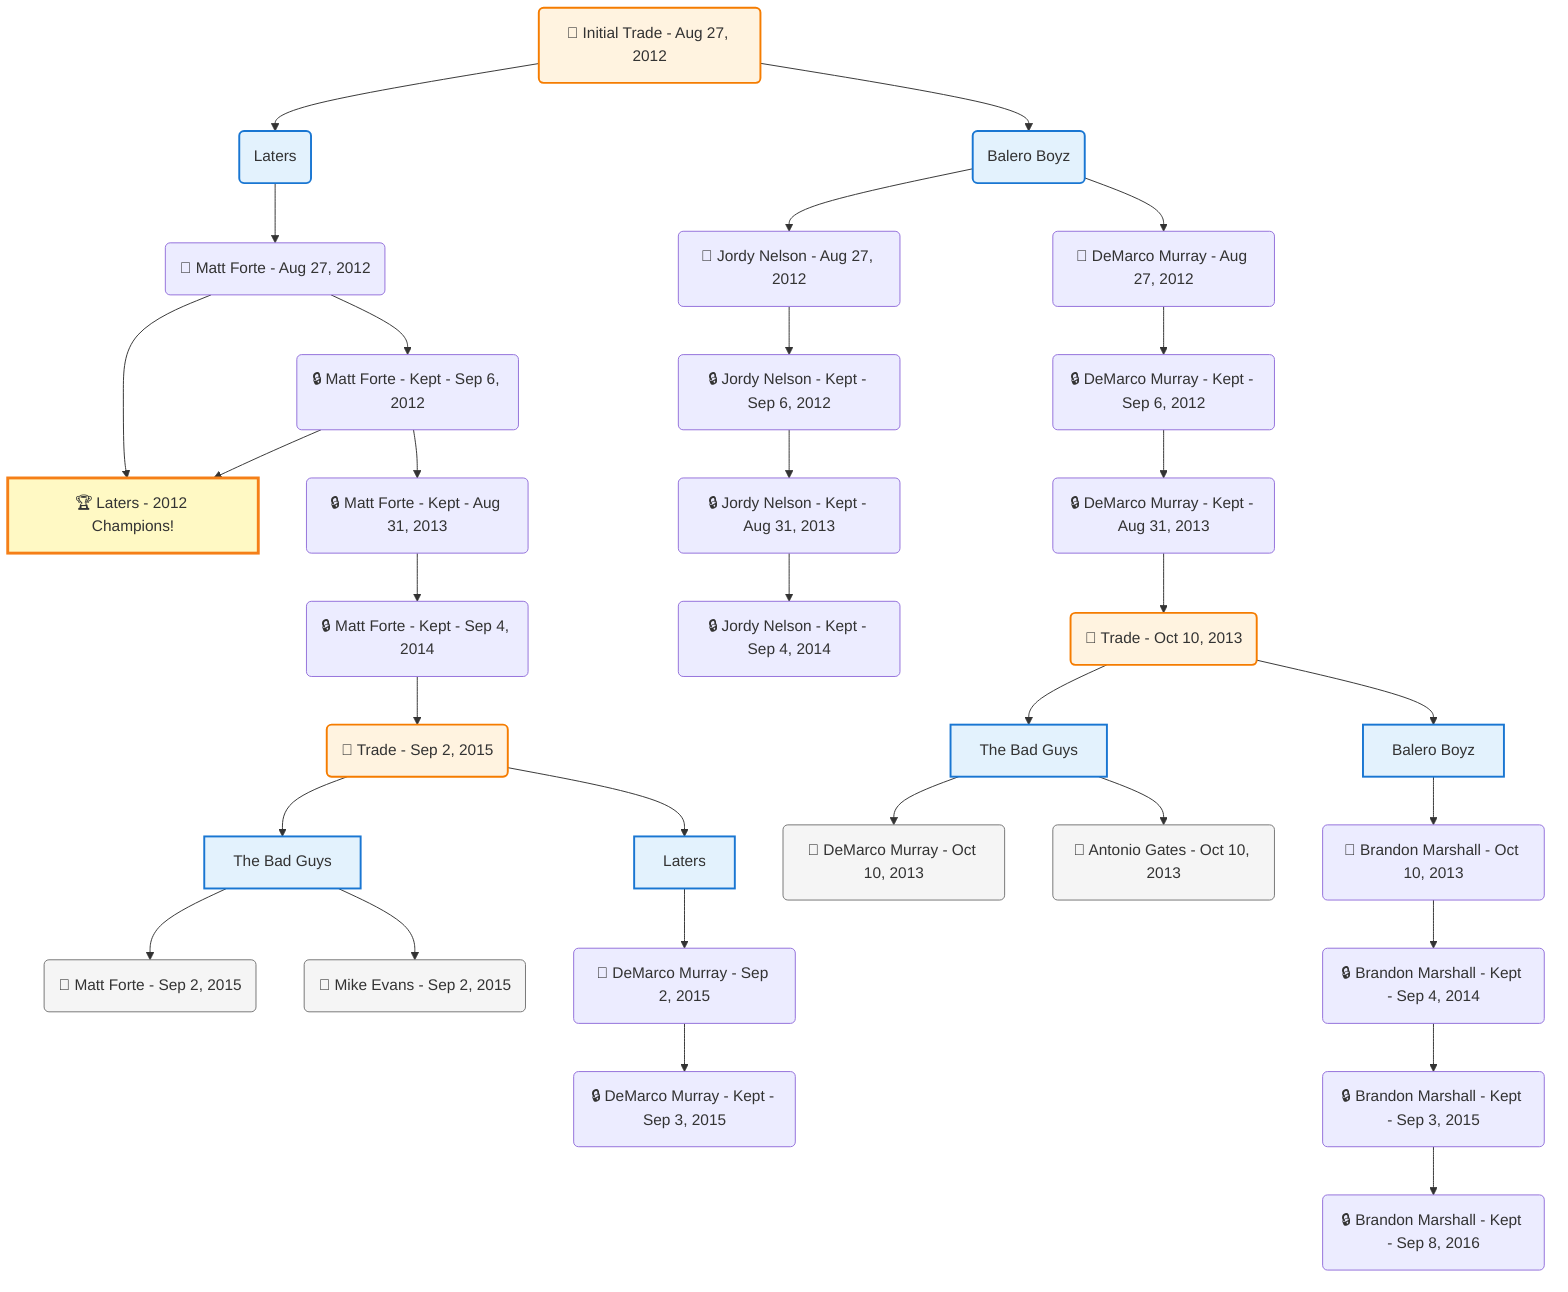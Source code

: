 flowchart TD

    TRADE_MAIN("🔄 Initial Trade - Aug 27, 2012")
    TEAM_1("Laters")
    TEAM_2("Balero Boyz")
    NODE_e6e4a169-61af-4054-852d-2a4abc903448("🔄 Matt Forte - Aug 27, 2012")
    CHAMP_825928a9-7194-43aa-b7ae-fc78c2510b16_2012["🏆 Laters - 2012 Champions!"]
    NODE_00b6b2ff-4a7e-452f-87c4-640ee00693c5("🔒 Matt Forte - Kept - Sep 6, 2012")
    NODE_6719d7a8-f541-4f0b-8ce6-aaa17902f06e("🔒 Matt Forte - Kept - Aug 31, 2013")
    NODE_c8e9c8f1-62a2-4bd6-a32f-95afb17cea3d("🔒 Matt Forte - Kept - Sep 4, 2014")
    TRADE_010a40ad-8d41-4e6b-8d47-6fc59b9e957e_3("🔄 Trade - Sep 2, 2015")
    TEAM_b2220d1a-ff75-4622-9757-09978901110f_4["The Bad Guys"]
    NODE_dcd01172-2bef-4dc5-abd7-0eccecc83647("🔄 Matt Forte - Sep 2, 2015")
    NODE_be7b4e4f-e076-4723-be82-ca938ed204cf("🔄 Mike Evans - Sep 2, 2015")
    TEAM_825928a9-7194-43aa-b7ae-fc78c2510b16_5["Laters"]
    NODE_315dcdec-74d4-409e-a6de-7faeccc194c9("🔄 DeMarco Murray - Sep 2, 2015")
    NODE_ab0c3e9a-e897-4d7e-a4e0-5053b5a64638("🔒 DeMarco Murray - Kept - Sep 3, 2015")
    NODE_0c9d0df5-dd80-4122-8ebd-e185f5d4f7ba("🔄 Jordy Nelson - Aug 27, 2012")
    NODE_ed565276-0920-407f-9107-4a113829d1ba("🔒 Jordy Nelson - Kept - Sep 6, 2012")
    NODE_657518bd-043c-418d-9bc1-456a08202ed7("🔒 Jordy Nelson - Kept - Aug 31, 2013")
    NODE_fbf34d00-3e93-4641-ae56-95a54a509793("🔒 Jordy Nelson - Kept - Sep 4, 2014")
    NODE_f2f056ef-bf0e-4ddd-933f-f71d80708002("🔄 DeMarco Murray - Aug 27, 2012")
    NODE_3a2281f3-b7d4-4169-920d-eb4e2914f43b("🔒 DeMarco Murray - Kept - Sep 6, 2012")
    NODE_12df4827-9f45-4daa-ad50-8ba55e9daee6("🔒 DeMarco Murray - Kept - Aug 31, 2013")
    TRADE_6cd59f86-7cf4-4c9b-b198-7235add4b0ea_6("🔄 Trade - Oct 10, 2013")
    TEAM_b2220d1a-ff75-4622-9757-09978901110f_7["The Bad Guys"]
    NODE_c342e257-bce7-4d20-b0e1-b93f656fd37d("🔄 DeMarco Murray - Oct 10, 2013")
    NODE_66533ce7-e424-4db9-b1e6-69d2793fbf37("🔄 Antonio Gates - Oct 10, 2013")
    TEAM_2feaf03e-fb22-498e-ac8f-e596b6ba7810_8["Balero Boyz"]
    NODE_118e32c0-67e9-4389-a4ee-c08ac6807fae("🔄 Brandon Marshall - Oct 10, 2013")
    NODE_92c37598-7382-4b39-9000-5d1c3f39f94d("🔒 Brandon Marshall - Kept - Sep 4, 2014")
    NODE_4cce0e57-7dc5-4594-bee2-7c0628468f55("🔒 Brandon Marshall - Kept - Sep 3, 2015")
    NODE_033d402e-8eeb-4c06-bd26-c690226fe23a("🔒 Brandon Marshall - Kept - Sep 8, 2016")

    TRADE_MAIN --> TEAM_1
    TRADE_MAIN --> TEAM_2
    TEAM_1 --> NODE_e6e4a169-61af-4054-852d-2a4abc903448
    NODE_e6e4a169-61af-4054-852d-2a4abc903448 --> CHAMP_825928a9-7194-43aa-b7ae-fc78c2510b16_2012
    NODE_e6e4a169-61af-4054-852d-2a4abc903448 --> NODE_00b6b2ff-4a7e-452f-87c4-640ee00693c5
    NODE_00b6b2ff-4a7e-452f-87c4-640ee00693c5 --> CHAMP_825928a9-7194-43aa-b7ae-fc78c2510b16_2012
    NODE_00b6b2ff-4a7e-452f-87c4-640ee00693c5 --> NODE_6719d7a8-f541-4f0b-8ce6-aaa17902f06e
    NODE_6719d7a8-f541-4f0b-8ce6-aaa17902f06e --> NODE_c8e9c8f1-62a2-4bd6-a32f-95afb17cea3d
    NODE_c8e9c8f1-62a2-4bd6-a32f-95afb17cea3d --> TRADE_010a40ad-8d41-4e6b-8d47-6fc59b9e957e_3
    TRADE_010a40ad-8d41-4e6b-8d47-6fc59b9e957e_3 --> TEAM_b2220d1a-ff75-4622-9757-09978901110f_4
    TEAM_b2220d1a-ff75-4622-9757-09978901110f_4 --> NODE_dcd01172-2bef-4dc5-abd7-0eccecc83647
    TEAM_b2220d1a-ff75-4622-9757-09978901110f_4 --> NODE_be7b4e4f-e076-4723-be82-ca938ed204cf
    TRADE_010a40ad-8d41-4e6b-8d47-6fc59b9e957e_3 --> TEAM_825928a9-7194-43aa-b7ae-fc78c2510b16_5
    TEAM_825928a9-7194-43aa-b7ae-fc78c2510b16_5 --> NODE_315dcdec-74d4-409e-a6de-7faeccc194c9
    NODE_315dcdec-74d4-409e-a6de-7faeccc194c9 --> NODE_ab0c3e9a-e897-4d7e-a4e0-5053b5a64638
    TEAM_2 --> NODE_0c9d0df5-dd80-4122-8ebd-e185f5d4f7ba
    NODE_0c9d0df5-dd80-4122-8ebd-e185f5d4f7ba --> NODE_ed565276-0920-407f-9107-4a113829d1ba
    NODE_ed565276-0920-407f-9107-4a113829d1ba --> NODE_657518bd-043c-418d-9bc1-456a08202ed7
    NODE_657518bd-043c-418d-9bc1-456a08202ed7 --> NODE_fbf34d00-3e93-4641-ae56-95a54a509793
    TEAM_2 --> NODE_f2f056ef-bf0e-4ddd-933f-f71d80708002
    NODE_f2f056ef-bf0e-4ddd-933f-f71d80708002 --> NODE_3a2281f3-b7d4-4169-920d-eb4e2914f43b
    NODE_3a2281f3-b7d4-4169-920d-eb4e2914f43b --> NODE_12df4827-9f45-4daa-ad50-8ba55e9daee6
    NODE_12df4827-9f45-4daa-ad50-8ba55e9daee6 --> TRADE_6cd59f86-7cf4-4c9b-b198-7235add4b0ea_6
    TRADE_6cd59f86-7cf4-4c9b-b198-7235add4b0ea_6 --> TEAM_b2220d1a-ff75-4622-9757-09978901110f_7
    TEAM_b2220d1a-ff75-4622-9757-09978901110f_7 --> NODE_c342e257-bce7-4d20-b0e1-b93f656fd37d
    TEAM_b2220d1a-ff75-4622-9757-09978901110f_7 --> NODE_66533ce7-e424-4db9-b1e6-69d2793fbf37
    TRADE_6cd59f86-7cf4-4c9b-b198-7235add4b0ea_6 --> TEAM_2feaf03e-fb22-498e-ac8f-e596b6ba7810_8
    TEAM_2feaf03e-fb22-498e-ac8f-e596b6ba7810_8 --> NODE_118e32c0-67e9-4389-a4ee-c08ac6807fae
    NODE_118e32c0-67e9-4389-a4ee-c08ac6807fae --> NODE_92c37598-7382-4b39-9000-5d1c3f39f94d
    NODE_92c37598-7382-4b39-9000-5d1c3f39f94d --> NODE_4cce0e57-7dc5-4594-bee2-7c0628468f55
    NODE_4cce0e57-7dc5-4594-bee2-7c0628468f55 --> NODE_033d402e-8eeb-4c06-bd26-c690226fe23a

    %% Node styling
    classDef teamNode fill:#e3f2fd,stroke:#1976d2,stroke-width:2px
    classDef tradeNode fill:#fff3e0,stroke:#f57c00,stroke-width:2px
    classDef playerNode fill:#f3e5f5,stroke:#7b1fa2,stroke-width:1px
    classDef nonRootPlayerNode fill:#f5f5f5,stroke:#757575,stroke-width:1px
    classDef endNode fill:#ffebee,stroke:#c62828,stroke-width:2px
    classDef waiverNode fill:#e8f5e8,stroke:#388e3c,stroke-width:2px
    classDef championshipNode fill:#fff9c4,stroke:#f57f17,stroke-width:3px

    class TEAM_1,TEAM_2,TEAM_b2220d1a-ff75-4622-9757-09978901110f_4,TEAM_825928a9-7194-43aa-b7ae-fc78c2510b16_5,TEAM_b2220d1a-ff75-4622-9757-09978901110f_7,TEAM_2feaf03e-fb22-498e-ac8f-e596b6ba7810_8 teamNode
    class CHAMP_825928a9-7194-43aa-b7ae-fc78c2510b16_2012 championshipNode
    class NODE_dcd01172-2bef-4dc5-abd7-0eccecc83647,NODE_be7b4e4f-e076-4723-be82-ca938ed204cf,NODE_c342e257-bce7-4d20-b0e1-b93f656fd37d,NODE_66533ce7-e424-4db9-b1e6-69d2793fbf37 nonRootPlayerNode
    class TRADE_MAIN,TRADE_010a40ad-8d41-4e6b-8d47-6fc59b9e957e_3,TRADE_6cd59f86-7cf4-4c9b-b198-7235add4b0ea_6 tradeNode